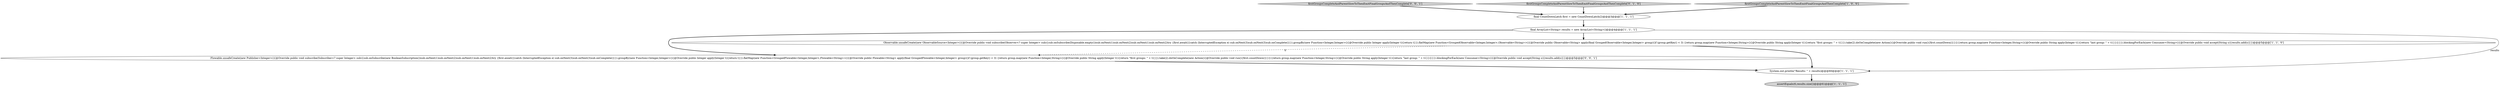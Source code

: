 digraph {
7 [style = filled, label = "firstGroupsCompleteAndParentSlowToThenEmitFinalGroupsAndThenComplete['0', '0', '1']", fillcolor = lightgray, shape = diamond image = "AAA0AAABBB3BBB"];
6 [style = filled, label = "firstGroupsCompleteAndParentSlowToThenEmitFinalGroupsAndThenComplete['0', '1', '0']", fillcolor = lightgray, shape = diamond image = "AAA0AAABBB2BBB"];
0 [style = filled, label = "assertEquals(6,results.size())@@@61@@@['1', '1', '1']", fillcolor = lightgray, shape = ellipse image = "AAA0AAABBB1BBB"];
4 [style = filled, label = "final CountDownLatch first = new CountDownLatch(2)@@@3@@@['1', '1', '1']", fillcolor = white, shape = ellipse image = "AAA0AAABBB1BBB"];
1 [style = filled, label = "firstGroupsCompleteAndParentSlowToThenEmitFinalGroupsAndThenComplete['1', '0', '0']", fillcolor = lightgray, shape = diamond image = "AAA0AAABBB1BBB"];
5 [style = filled, label = "final ArrayList<String> results = new ArrayList<String>()@@@4@@@['1', '1', '1']", fillcolor = white, shape = ellipse image = "AAA0AAABBB1BBB"];
8 [style = filled, label = "Flowable.unsafeCreate(new Publisher<Integer>(){@Override public void subscribe(Subscriber<? super Integer> sub){sub.onSubscribe(new BooleanSubscription())sub.onNext(1)sub.onNext(2)sub.onNext(1)sub.onNext(2)try {first.await()}catch (InterruptedException e) sub.onNext(3)sub.onNext(3)sub.onComplete()}}).groupBy(new Function<Integer,Integer>(){@Override public Integer apply(Integer t){return t}}).flatMap(new Function<GroupedFlowable<Integer,Integer>,Flowable<String>>(){@Override public Flowable<String> apply(final GroupedFlowable<Integer,Integer> group){if (group.getKey() < 3) {return group.map(new Function<Integer,String>(){@Override public String apply(Integer t1){return \"first groups: \" + t1}}).take(2).doOnComplete(new Action(){@Override public void run(){first.countDown()}})}{return group.map(new Function<Integer,String>(){@Override public String apply(Integer t1){return \"last group: \" + t1}})}}}).blockingForEach(new Consumer<String>(){@Override public void accept(String s){results.add(s)}})@@@5@@@['0', '0', '1']", fillcolor = white, shape = ellipse image = "AAA0AAABBB3BBB"];
3 [style = filled, label = "Observable.unsafeCreate(new ObservableSource<Integer>(){@Override public void subscribe(Observer<? super Integer> sub){sub.onSubscribe(Disposable.empty())sub.onNext(1)sub.onNext(2)sub.onNext(1)sub.onNext(2)try {first.await()}catch (InterruptedException e) sub.onNext(3)sub.onNext(3)sub.onComplete()}}).groupBy(new Function<Integer,Integer>(){@Override public Integer apply(Integer t){return t}}).flatMap(new Function<GroupedObservable<Integer,Integer>,Observable<String>>(){@Override public Observable<String> apply(final GroupedObservable<Integer,Integer> group){if (group.getKey() < 3) {return group.map(new Function<Integer,String>(){@Override public String apply(Integer t1){return \"first groups: \" + t1}}).take(2).doOnComplete(new Action(){@Override public void run(){first.countDown()}})}{return group.map(new Function<Integer,String>(){@Override public String apply(Integer t1){return \"last group: \" + t1}})}}}).blockingForEach(new Consumer<String>(){@Override public void accept(String s){results.add(s)}})@@@5@@@['1', '1', '0']", fillcolor = white, shape = ellipse image = "AAA0AAABBB1BBB"];
2 [style = filled, label = "System.out.println(\"Results: \" + results)@@@60@@@['1', '1', '1']", fillcolor = white, shape = ellipse image = "AAA0AAABBB1BBB"];
4->5 [style = bold, label=""];
5->2 [style = solid, label="results"];
2->0 [style = bold, label=""];
5->3 [style = bold, label=""];
8->2 [style = bold, label=""];
3->8 [style = dashed, label="0"];
5->8 [style = bold, label=""];
7->4 [style = bold, label=""];
6->4 [style = bold, label=""];
3->2 [style = bold, label=""];
1->4 [style = bold, label=""];
}
